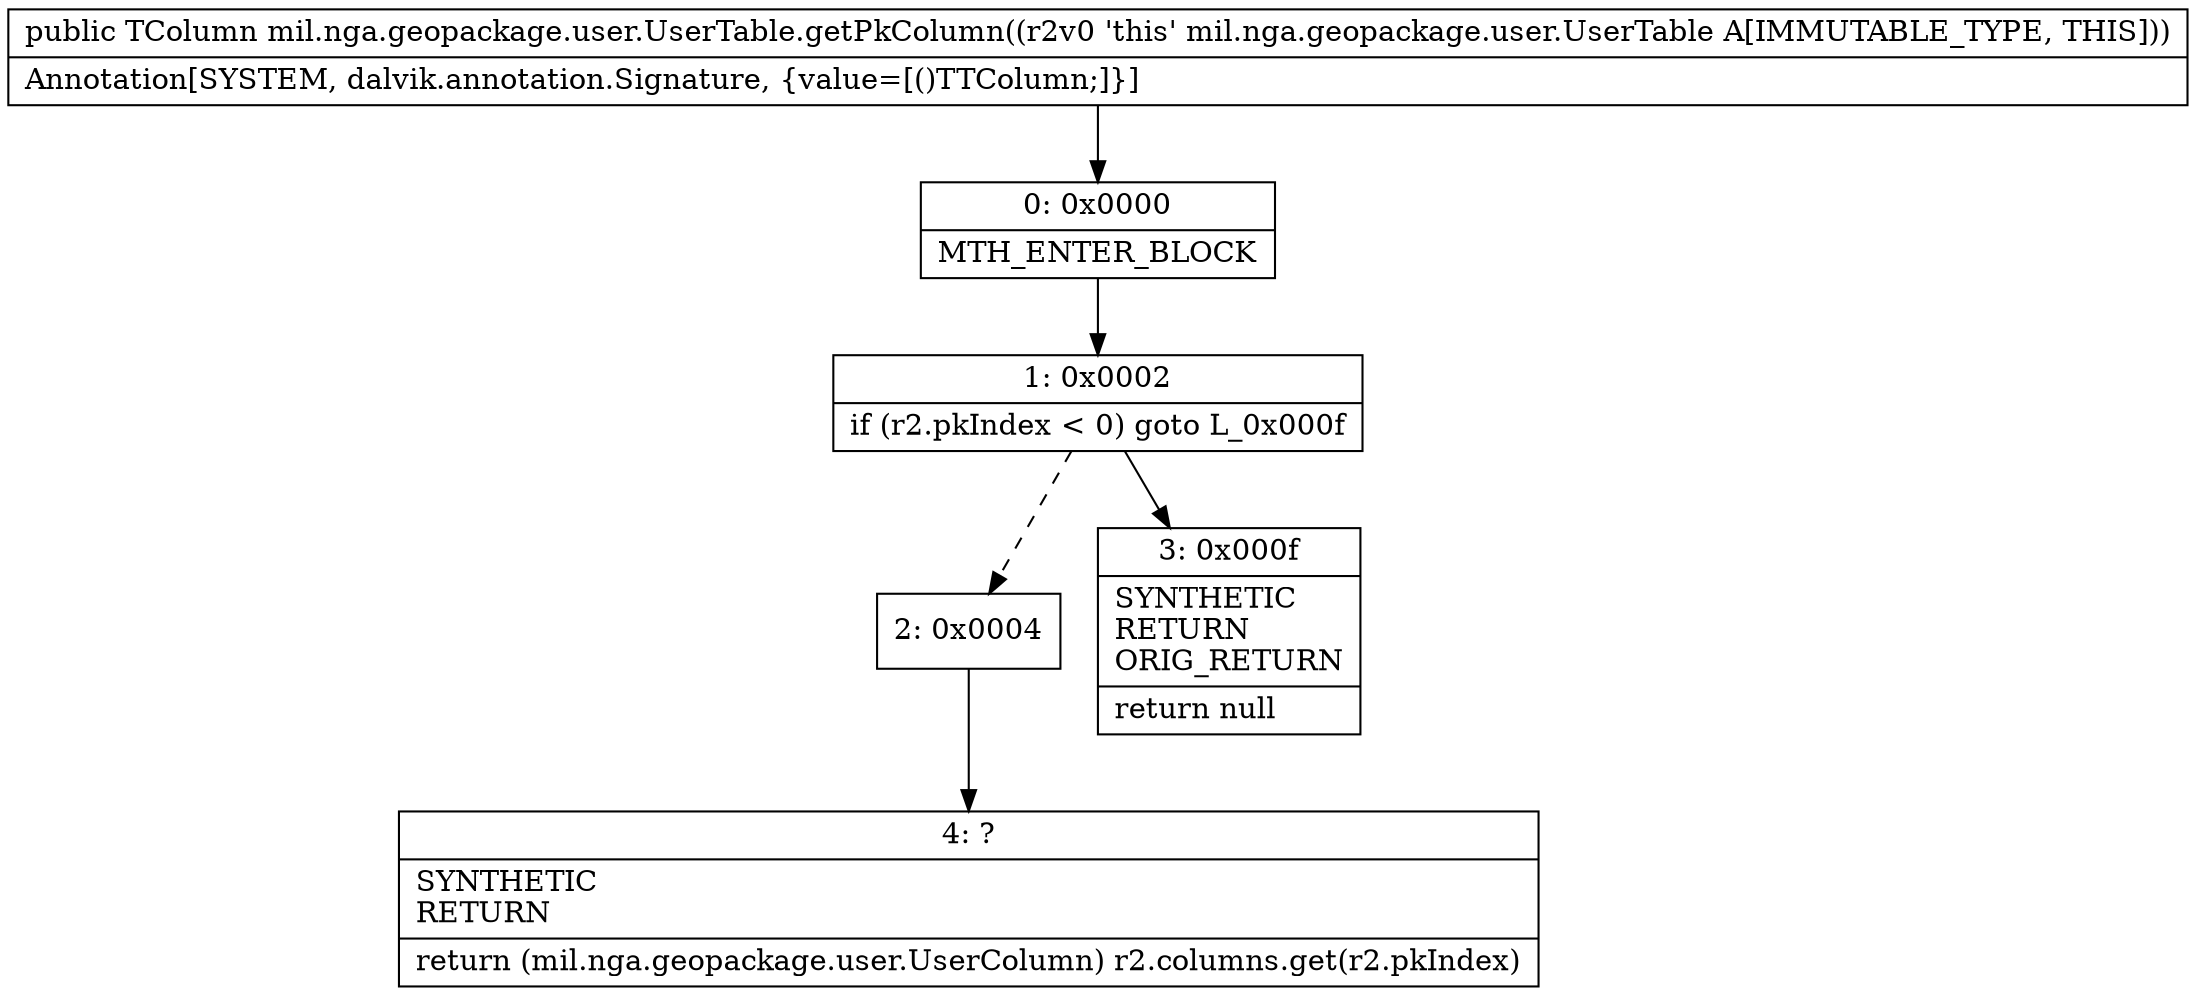 digraph "CFG formil.nga.geopackage.user.UserTable.getPkColumn()Lmil\/nga\/geopackage\/user\/UserColumn;" {
Node_0 [shape=record,label="{0\:\ 0x0000|MTH_ENTER_BLOCK\l}"];
Node_1 [shape=record,label="{1\:\ 0x0002|if (r2.pkIndex \< 0) goto L_0x000f\l}"];
Node_2 [shape=record,label="{2\:\ 0x0004}"];
Node_3 [shape=record,label="{3\:\ 0x000f|SYNTHETIC\lRETURN\lORIG_RETURN\l|return null\l}"];
Node_4 [shape=record,label="{4\:\ ?|SYNTHETIC\lRETURN\l|return (mil.nga.geopackage.user.UserColumn) r2.columns.get(r2.pkIndex)\l}"];
MethodNode[shape=record,label="{public TColumn mil.nga.geopackage.user.UserTable.getPkColumn((r2v0 'this' mil.nga.geopackage.user.UserTable A[IMMUTABLE_TYPE, THIS]))  | Annotation[SYSTEM, dalvik.annotation.Signature, \{value=[()TTColumn;]\}]\l}"];
MethodNode -> Node_0;
Node_0 -> Node_1;
Node_1 -> Node_2[style=dashed];
Node_1 -> Node_3;
Node_2 -> Node_4;
}

